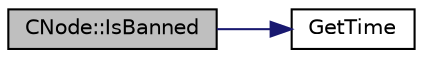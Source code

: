 digraph "CNode::IsBanned"
{
  edge [fontname="Helvetica",fontsize="10",labelfontname="Helvetica",labelfontsize="10"];
  node [fontname="Helvetica",fontsize="10",shape=record];
  rankdir="LR";
  Node138 [label="CNode::IsBanned",height=0.2,width=0.4,color="black", fillcolor="grey75", style="filled", fontcolor="black"];
  Node138 -> Node139 [color="midnightblue",fontsize="10",style="solid",fontname="Helvetica"];
  Node139 [label="GetTime",height=0.2,width=0.4,color="black", fillcolor="white", style="filled",URL="$df/d2d/util_8cpp.html#a46fac5fba8ba905b5f9acb364f5d8c6f"];
}
